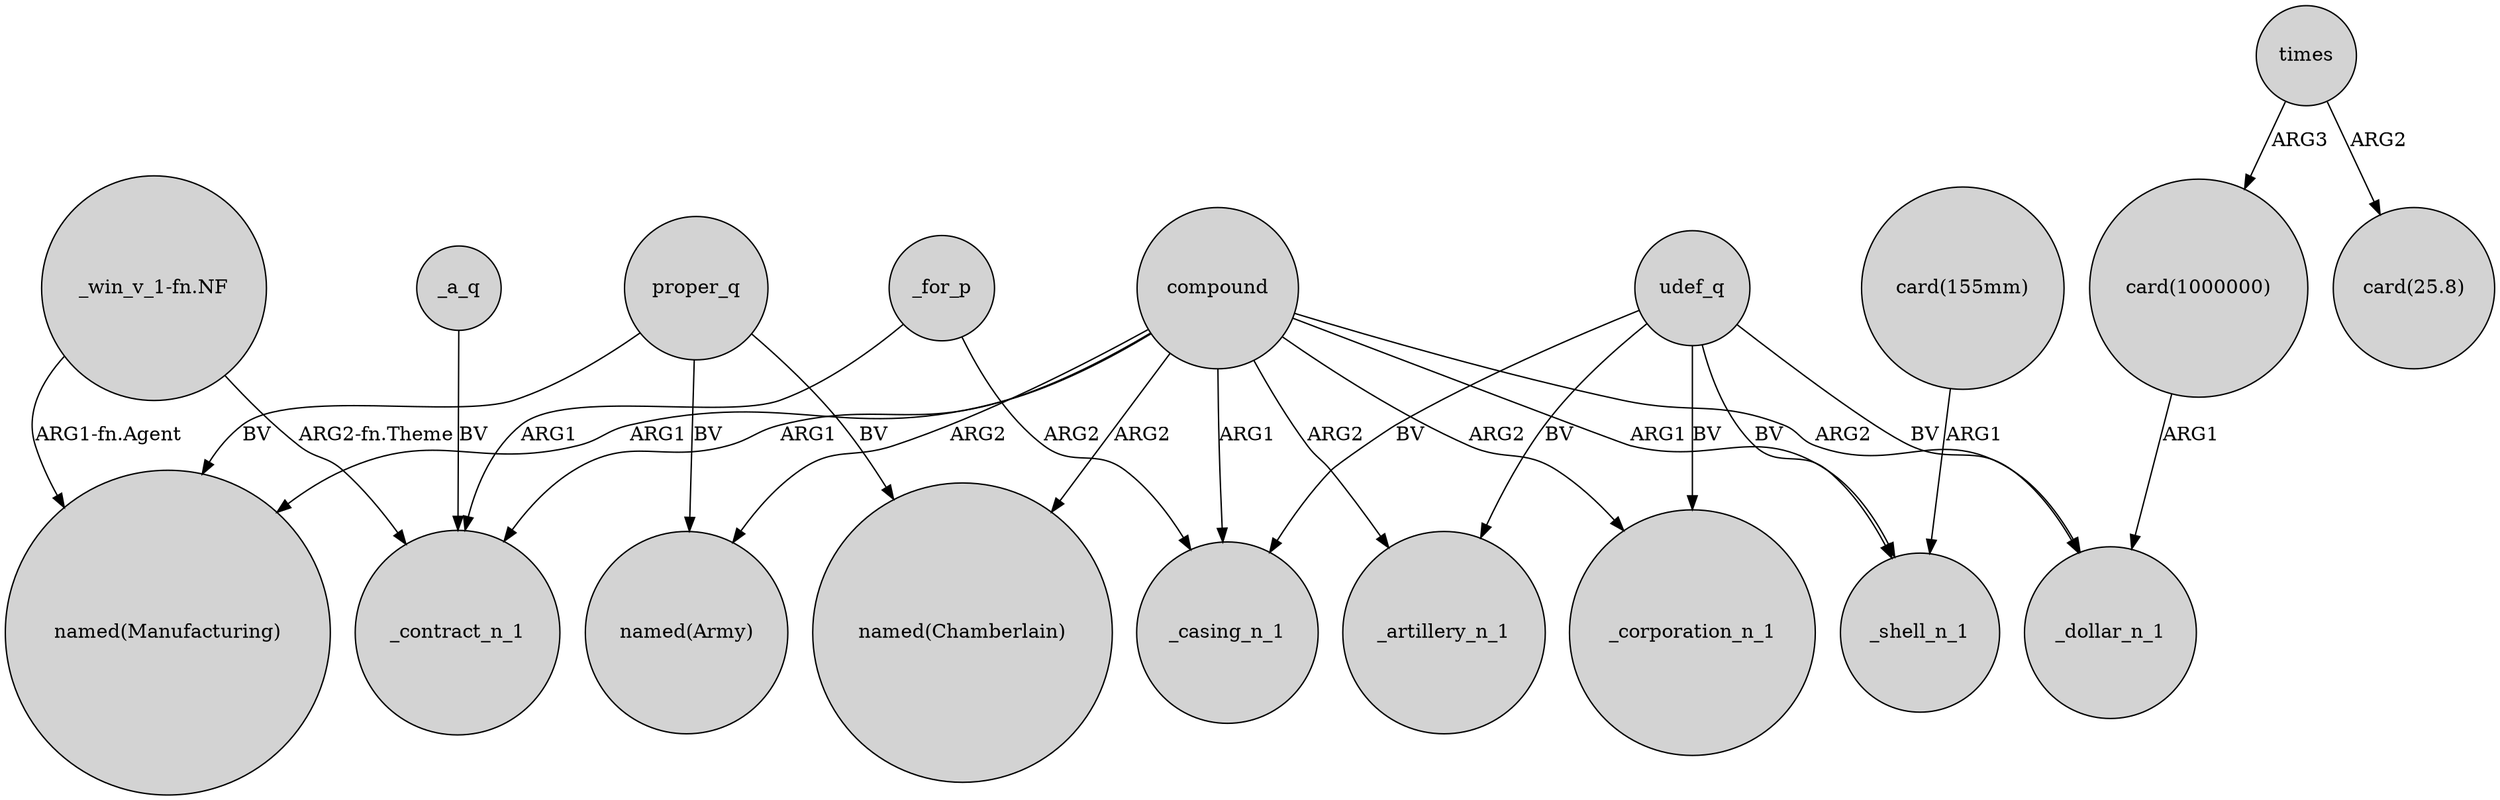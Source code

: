 digraph {
	node [shape=circle style=filled]
	"card(1000000)" -> _dollar_n_1 [label=ARG1]
	"_win_v_1-fn.NF" -> "named(Manufacturing)" [label="ARG1-fn.Agent"]
	"card(155mm)" -> _shell_n_1 [label=ARG1]
	"_win_v_1-fn.NF" -> _contract_n_1 [label="ARG2-fn.Theme"]
	compound -> "named(Manufacturing)" [label=ARG1]
	compound -> _artillery_n_1 [label=ARG2]
	compound -> _corporation_n_1 [label=ARG2]
	udef_q -> _artillery_n_1 [label=BV]
	compound -> _contract_n_1 [label=ARG1]
	_a_q -> _contract_n_1 [label=BV]
	proper_q -> "named(Army)" [label=BV]
	udef_q -> _corporation_n_1 [label=BV]
	times -> "card(25.8)" [label=ARG2]
	compound -> "named(Chamberlain)" [label=ARG2]
	proper_q -> "named(Manufacturing)" [label=BV]
	times -> "card(1000000)" [label=ARG3]
	udef_q -> _casing_n_1 [label=BV]
	compound -> _shell_n_1 [label=ARG1]
	proper_q -> "named(Chamberlain)" [label=BV]
	compound -> _dollar_n_1 [label=ARG2]
	compound -> _casing_n_1 [label=ARG1]
	compound -> "named(Army)" [label=ARG2]
	_for_p -> _contract_n_1 [label=ARG1]
	udef_q -> _shell_n_1 [label=BV]
	udef_q -> _dollar_n_1 [label=BV]
	_for_p -> _casing_n_1 [label=ARG2]
}
